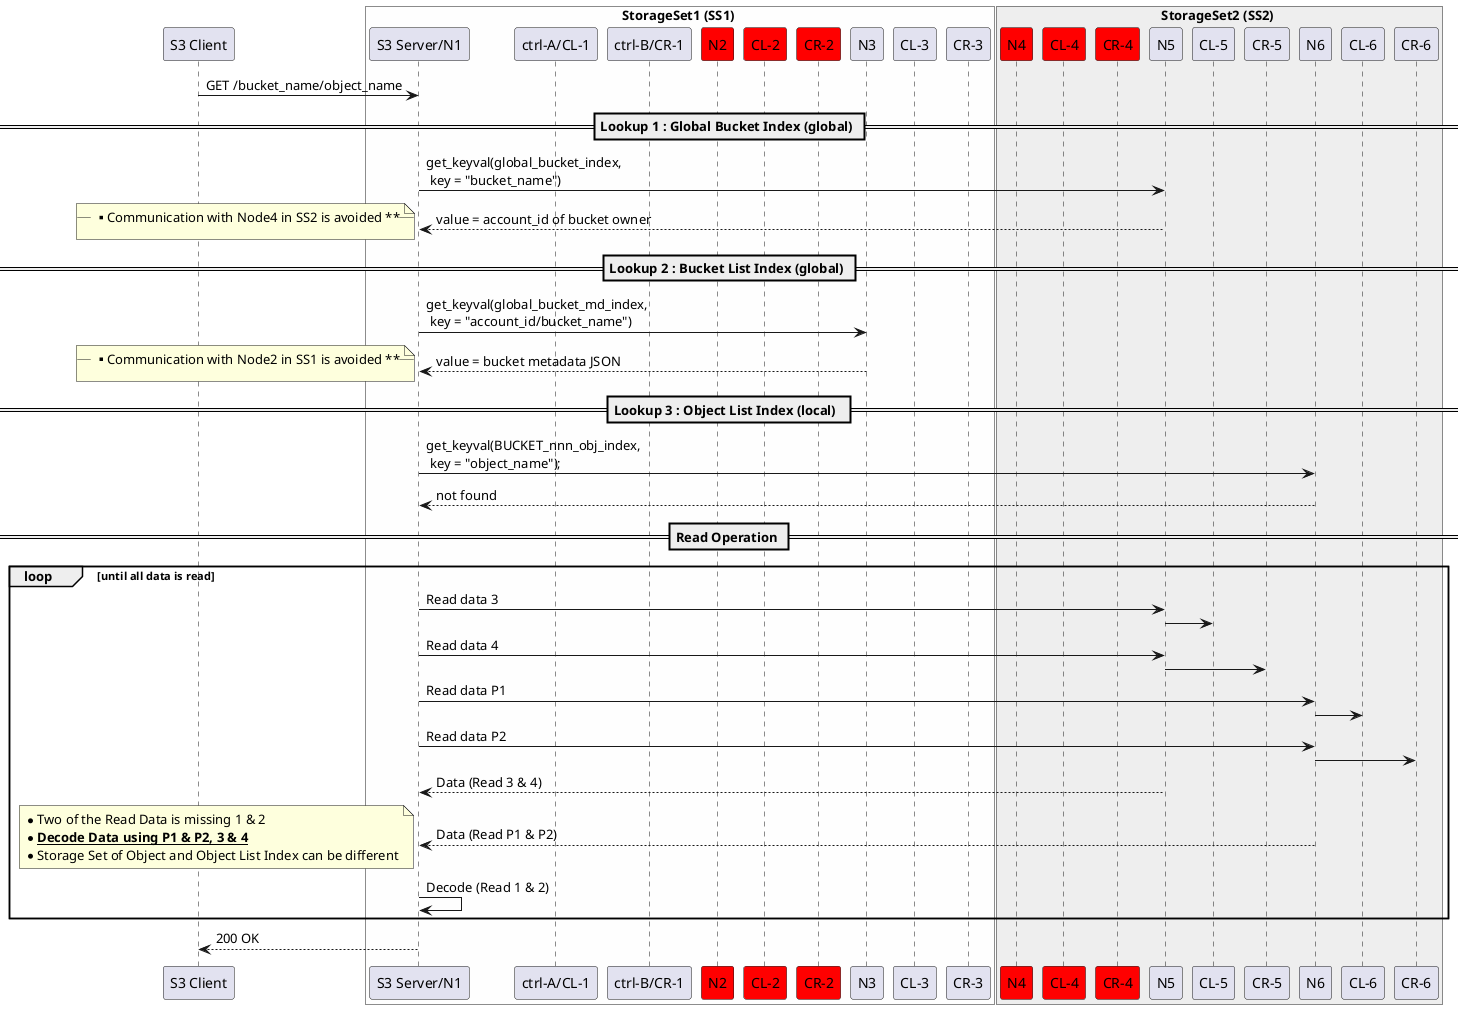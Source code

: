 ```plantuml
@startuml
participant "S3 Client" as client
box StorageSet1 (SS1) #FEFEFE
participant "S3 Server/N1" as N1
participant "ctrl-A/CL-1" as CL_1
participant "ctrl-B/CR-1" as CR_1
participant "N2" as N2 #red
participant "CL-2" as CL_2 #red
participant "CR-2" as CR_2 #red
participant "N3" as N3
participant "CL-3" as CL_3
participant "CR-3" as CR_3
end box
box StorageSet2 (SS2) #EEEEEE
participant "N4" as N4 #red
participant "CL-4" as CL_4 #red
participant "CR-4" as CR_4 #red
participant "N5" as N5
participant "CL-5" as CL_5
participant "CR-5" as CR_5
participant "N6" as N6
participant "CL-6" as CL_6
participant "CR-6" as CR_6
end box

client -> N1: GET /bucket_name/object_name

== Lookup 1 : Global Bucket Index (global) ==
N1 -> N5: get_keyval(global_bucket_index,\n key = "bucket_name")
N5 --> N1: value = account_id of bucket owner

note left
   __** Communication with Node4 in SS2 is avoided **__
end note

== Lookup 2 : Bucket List Index (global) ==
N1 -> N3: get_keyval(global_bucket_md_index,\n key = "account_id/bucket_name")
N3 --> N1: value = bucket metadata JSON

note left
   __** Communication with Node2 in SS1 is avoided **__
end note

== Lookup 3 : Object List Index (local)  ==
N1 -> N6: get_keyval(BUCKET_nnn_obj_index,\n key = "object_name");
N6 --> N1: not found

== Read Operation ==

loop until all data is read
  N1 -> "N5": Read data 3
  "N5" -> CL_5
  N1 -> "N5": Read data 4
  "N5" -> CR_5

  N1 -> "N6": Read data P1
  "N6" -> CL_6
  N1 -> "N6": Read data P2
  "N6" -> CR_6

  N5 --> N1: Data (Read 3 & 4)
  N6 --> N1: Data (Read P1 & P2)
note left
   * Two of the Read Data is missing 1 & 2
   * __**Decode Data using P1 & P2, 3 & 4**__
   * Storage Set of Object and Object List Index can be different
end note
  "N1" -> N1 : Decode (Read 1 & 2)    
end

N1 --> client: 200 OK

@enduml
```
